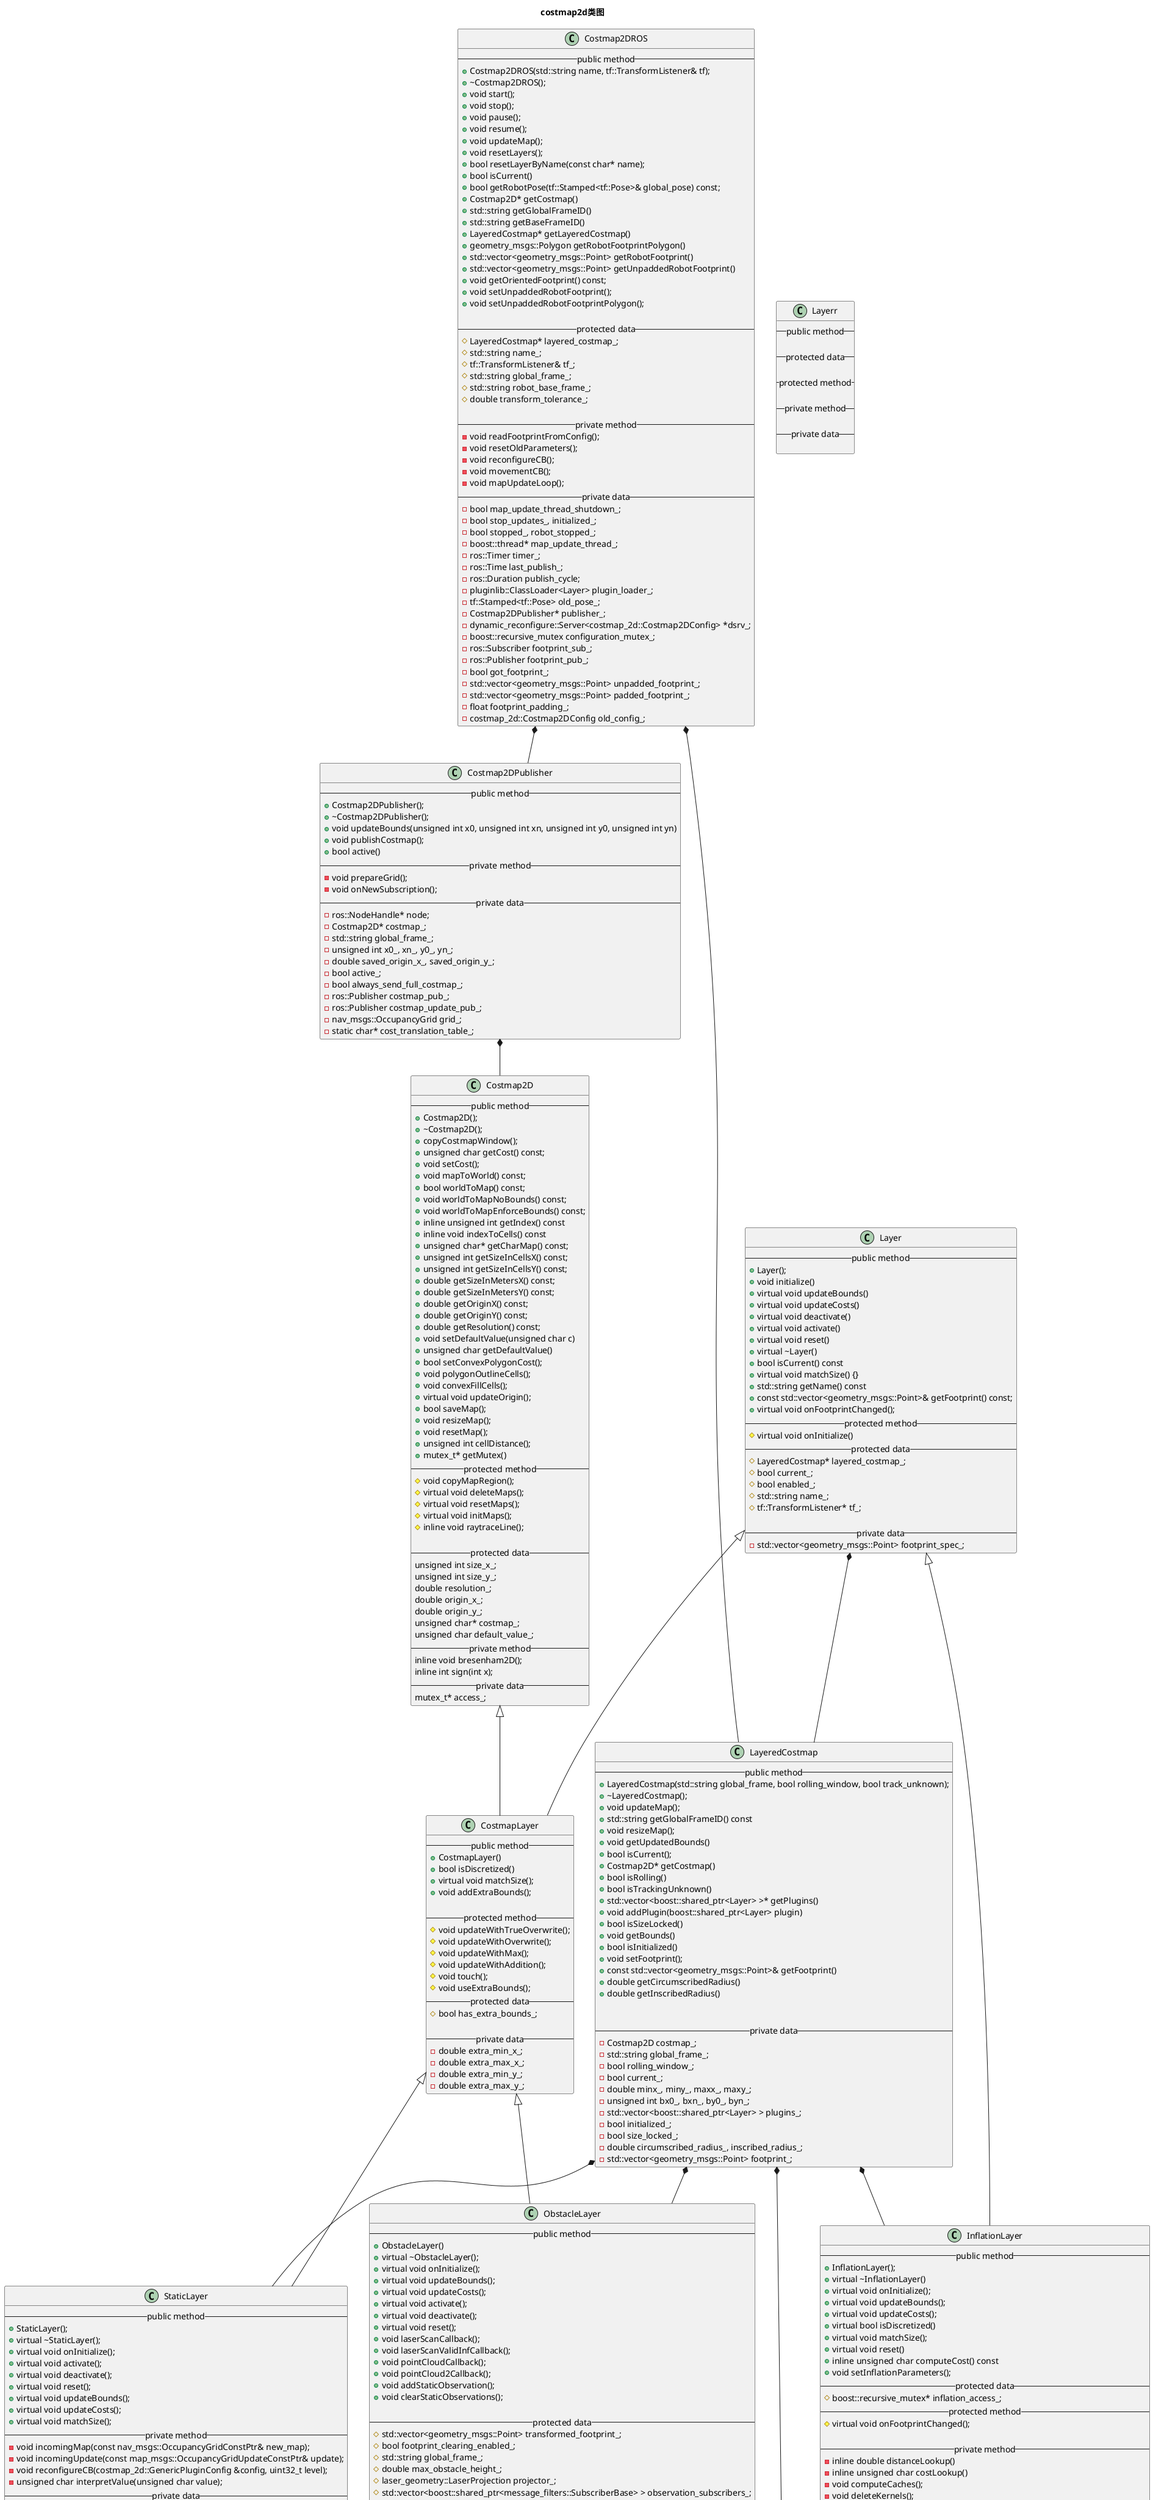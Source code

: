 @startuml
Title "costmap2d类图"


class Costmap2D{
-- public method --
+Costmap2D();
+~Costmap2D();
+copyCostmapWindow();
+unsigned char getCost() const;
+void setCost();
+void mapToWorld() const;
+bool worldToMap() const;
+void worldToMapNoBounds() const;
+void worldToMapEnforceBounds() const;
+inline unsigned int getIndex() const
+inline void indexToCells() const
+unsigned char* getCharMap() const;
+unsigned int getSizeInCellsX() const;
+unsigned int getSizeInCellsY() const;
+double getSizeInMetersX() const;
+double getSizeInMetersY() const;
+double getOriginX() const;
+double getOriginY() const;
+double getResolution() const;
+void setDefaultValue(unsigned char c)
+unsigned char getDefaultValue()
+bool setConvexPolygonCost();
+void polygonOutlineCells();
+void convexFillCells();
+virtual void updateOrigin();
+bool saveMap();
+void resizeMap();
+void resetMap();
+unsigned int cellDistance();
+mutex_t* getMutex()
-- protected method --
#void copyMapRegion();
#virtual void deleteMaps();
#virtual void resetMaps();
#virtual void initMaps();
#inline void raytraceLine();

-- protected data --
  unsigned int size_x_;
  unsigned int size_y_;
  double resolution_;
  double origin_x_;
  double origin_y_;
  unsigned char* costmap_;
  unsigned char default_value_;
-- private method --
inline void bresenham2D();
inline int sign(int x);
-- private data --
mutex_t* access_;
}

class Layer{
-- public method --
+Layer();
+void initialize()
+virtual void updateBounds()
+virtual void updateCosts()
+virtual void deactivate()
+virtual void activate()
+virtual void reset()
+virtual ~Layer()
+bool isCurrent() const
+virtual void matchSize() {}
+std::string getName() const
+const std::vector<geometry_msgs::Point>& getFootprint() const;
+virtual void onFootprintChanged();
-- protected method --
#virtual void onInitialize()
-- protected data --
#LayeredCostmap* layered_costmap_;
#bool current_;
#bool enabled_;
#std::string name_;
#tf::TransformListener* tf_;

-- private data --
-std::vector<geometry_msgs::Point> footprint_spec_;
}

class CostmapLayer{
-- public method --
+CostmapLayer()
+bool isDiscretized()
+virtual void matchSize();
+void addExtraBounds();

-- protected method --
#void updateWithTrueOverwrite();
#void updateWithOverwrite();
#void updateWithMax();
#void updateWithAddition();
#void touch();
#void useExtraBounds();
-- protected data --
#bool has_extra_bounds_;

-- private data --
-double extra_min_x_;
-double extra_max_x_;
-double extra_min_y_;
-double extra_max_y_;
}


class LayeredCostmap{
-- public method --
+LayeredCostmap(std::string global_frame, bool rolling_window, bool track_unknown);
+~LayeredCostmap();
+void updateMap();
+std::string getGlobalFrameID() const
+void resizeMap();
+void getUpdatedBounds()
+bool isCurrent();
+Costmap2D* getCostmap()
+bool isRolling()
+bool isTrackingUnknown()
+std::vector<boost::shared_ptr<Layer> >* getPlugins()
+void addPlugin(boost::shared_ptr<Layer> plugin)
+bool isSizeLocked()
+void getBounds()
+bool isInitialized()
+void setFootprint();
+const std::vector<geometry_msgs::Point>& getFootprint()
+double getCircumscribedRadius()
+double getInscribedRadius()


-- private data --
-Costmap2D costmap_;
-std::string global_frame_;
-bool rolling_window_;
-bool current_;
-double minx_, miny_, maxx_, maxy_;
-unsigned int bx0_, bxn_, by0_, byn_;
-std::vector<boost::shared_ptr<Layer> > plugins_;
-bool initialized_;
-bool size_locked_;
-double circumscribed_radius_, inscribed_radius_;
-std::vector<geometry_msgs::Point> footprint_;
}

class Observation{
 -- public method --
+Observation()
+virtual ~Observation()
 -- public data --
+geometry_msgs::Point origin_;
+pcl::PointCloud<pcl::PointXYZ>* cloud_;
+double obstacle_range_, raytrace_range_;
}
class ObservationBuffer{
-- public method --
+ObservationBuffer();
+~ObservationBuffer();
+bool setGlobalFrame(const std::string new_global_frame);
+void bufferCloud(const sensor_msgs::PointCloud2& cloud);
+void bufferCloud(const pcl::PointCloud<pcl::PointXYZ>& cloud);
+void getObservations(std::vector<Observation>& observations);
+bool isCurrent() const;
+inline void lock()
+inline void unlock()
+void resetLastUpdated();

-- private method --
-void purgeStaleObservations();
-- private data --
-tf::TransformListener& tf_;
-const ros::Duration observation_keep_time_;
-const ros::Duration expected_update_rate_;
-ros::Time last_updated_;
-std::string global_frame_;
-std::string sensor_frame_;
-std::list<Observation> observation_list_;
-std::string topic_name_;
-double min_obstacle_height_, max_obstacle_height_;
-boost::recursive_mutex lock_;
-double obstacle_range_, raytrace_range_;
-double tf_tolerance_;
}
class ObstacleLayer{
-- public method --
+ObstacleLayer()
+virtual ~ObstacleLayer();
+virtual void onInitialize();
+virtual void updateBounds();
+virtual void updateCosts();
+virtual void activate();
+virtual void deactivate();
+virtual void reset();
+void laserScanCallback();
+void laserScanValidInfCallback();
+void pointCloudCallback();
+void pointCloud2Callback();
+void addStaticObservation();
+void clearStaticObservations();

-- protected data --
#std::vector<geometry_msgs::Point> transformed_footprint_;
#bool footprint_clearing_enabled_;
#std::string global_frame_;
#double max_obstacle_height_;
#laser_geometry::LaserProjection projector_;
#std::vector<boost::shared_ptr<message_filters::SubscriberBase> > observation_subscribers_;
#std::vector<boost::shared_ptr<tf::MessageFilterBase> > observation_notifiers_;
#std::vector<boost::shared_ptr<costmap_2d::ObservationBuffer> > observation_buffers_;
#std::vector<boost::shared_ptr<costmap_2d::ObservationBuffer> > marking_buffers_;
#std::vector<boost::shared_ptr<costmap_2d::ObservationBuffer> > clearing_buffers_;
#std::vector<costmap_2d::Observation> static_clearing_observations_;
#std::vector<costmap_2d::Observation> static_marking_observations_;
#bool rolling_window_;
#dynamic_reconfigure::Server<costmap_2d::ObstaclePluginConfig> *dsrv_;
#int combination_method_;
-- protected method --
#virtual void setupDynamicReconfigure();
#bool getMarkingObservations() const;
#bool getClearingObservations() const;
#virtual void raytraceFreespace();
#void updateRaytraceBounds();
#void updateFootprint();
-- private method --
-void reconfigureCB();


}
class StaticLayer{
-- public method --
+StaticLayer();
+virtual ~StaticLayer();
+virtual void onInitialize();
+virtual void activate();
+virtual void deactivate();
+virtual void reset();
+virtual void updateBounds();
+virtual void updateCosts();
+virtual void matchSize();
-- private method --
-void incomingMap(const nav_msgs::OccupancyGridConstPtr& new_map);
-void incomingUpdate(const map_msgs::OccupancyGridUpdateConstPtr& update);
-void reconfigureCB(costmap_2d::GenericPluginConfig &config, uint32_t level);
-unsigned char interpretValue(unsigned char value);
-- private data --
-std::string global_frame_;
-std::string map_frame_;
-bool subscribe_to_updates_;
-bool map_received_;
-bool has_updated_data_;
-unsigned int x_, y_, width_, height_;
-bool track_unknown_space_;
-bool use_maximum_;
-bool first_map_only_;
-bool trinary_costmap_;
-ros::Subscriber map_sub_, map_update_sub_;
-unsigned char lethal_threshold_, unknown_cost_value_;
-dynamic_reconfigure::Server<costmap_2d::GenericPluginConfig> *dsrv_;
}
class VoxelLayer{
-- public method --
+VoxelLayer()
+virtual ~VoxelLayer();
+virtual void onInitialize();
+virtual void updateBounds();
+void updateOrigin();
+bool isDiscretized()
+virtual void matchSize();
+virtual void reset();
-- protected method --
#virtual void setupDynamicReconfigure();
#virtual void resetMaps();
-- private method --
-void reconfigureCB();
-void clearNonLethal();
-virtual void raytraceFreespace();
-inline bool worldToMap3DFloat()
-inline bool worldToMap3D()
-inline void mapToWorld3D()
-inline double dist()

 -- private data --
-dynamic_reconfigure::Server<costmap_2d::VoxelPluginConfig> *voxel_dsrv_;
-bool publish_voxel_;
-ros::Publisher voxel_pub_;
-voxel_grid::VoxelGrid voxel_grid_;
-double z_resolution_, origin_z_;
-unsigned int unknown_threshold_, mark_threshold_, size_z_;
-ros::Publisher clearing_endpoints_pub_;
-sensor_msgs::PointCloud clearing_endpoints_;
}
class InflationLayer
{
-- public method --
+InflationLayer();
+virtual ~InflationLayer()
+virtual void onInitialize();
+virtual void updateBounds();
+virtual void updateCosts();
+virtual bool isDiscretized()
+virtual void matchSize();
+virtual void reset()
+inline unsigned char computeCost() const
+void setInflationParameters();
-- protected data --
#boost::recursive_mutex* inflation_access_;
-- protected method --
#virtual void onFootprintChanged();

-- private method --
-inline double distanceLookup()
-inline unsigned char costLookup()
-void computeCaches();
-void deleteKernels();
-void inflate_area();
-unsigned int cellDistance()
-inline void enqueue();
-- private data --
-double inflation_radius_, inscribed_radius_, weight_;
-bool inflate_unknown_;
-unsigned int cell_inflation_radius_;
-unsigned int cached_cell_inflation_radius_;
-std::map<double, std::vector<CellData> > inflation_cells_;
-double resolution_;
-bool* seen_;
-int seen_size_;
-unsigned char** cached_costs_;
-double** cached_distances_;
-double last_min_x_, last_min_y_, last_max_x_, last_max_y_;
-dynamic_reconfigure::Server<costmap_2d::InflationPluginConfig> *dsrv_;
-void reconfigureCB(costmap_2d::InflationPluginConfig &config, uint32_t level);
-bool need_reinflation_;
}



class Costmap2DPublisher
{
-- public method --
+Costmap2DPublisher();
+~Costmap2DPublisher();
+void updateBounds(unsigned int x0, unsigned int xn, unsigned int y0, unsigned int yn)
+void publishCostmap();
+bool active()
-- private method --
-void prepareGrid();
-void onNewSubscription();
-- private data --
-ros::NodeHandle* node;
-Costmap2D* costmap_;
-std::string global_frame_;
-unsigned int x0_, xn_, y0_, yn_;
-double saved_origin_x_, saved_origin_y_;
-bool active_;
-bool always_send_full_costmap_;
-ros::Publisher costmap_pub_;
-ros::Publisher costmap_update_pub_;
-nav_msgs::OccupancyGrid grid_;
-static char* cost_translation_table_;
}

class Costmap2DROS
{
-- public method --
+Costmap2DROS(std::string name, tf::TransformListener& tf);
+~Costmap2DROS();
+void start();
+void stop();
+void pause();
+void resume();
+void updateMap();
+void resetLayers();
+bool resetLayerByName(const char* name);
+bool isCurrent()
+bool getRobotPose(tf::Stamped<tf::Pose>& global_pose) const;
+Costmap2D* getCostmap()
+std::string getGlobalFrameID()
+std::string getBaseFrameID()
+LayeredCostmap* getLayeredCostmap()
+geometry_msgs::Polygon getRobotFootprintPolygon()
+std::vector<geometry_msgs::Point> getRobotFootprint()
+std::vector<geometry_msgs::Point> getUnpaddedRobotFootprint()
+void getOrientedFootprint() const;
+void setUnpaddedRobotFootprint();
+void setUnpaddedRobotFootprintPolygon();

-- protected data --
#LayeredCostmap* layered_costmap_;
#std::string name_;
#tf::TransformListener& tf_;
#std::string global_frame_;
#std::string robot_base_frame_;
#double transform_tolerance_;

-- private method --
-void readFootprintFromConfig();
-void resetOldParameters();
-void reconfigureCB();
-void movementCB();
-void mapUpdateLoop();
-- private data --
-bool map_update_thread_shutdown_;
-bool stop_updates_, initialized_;
-bool stopped_, robot_stopped_;
-boost::thread* map_update_thread_;
-ros::Timer timer_;
-ros::Time last_publish_;
-ros::Duration publish_cycle;
-pluginlib::ClassLoader<Layer> plugin_loader_;
-tf::Stamped<tf::Pose> old_pose_;
-Costmap2DPublisher* publisher_;
-dynamic_reconfigure::Server<costmap_2d::Costmap2DConfig> *dsrv_;
-boost::recursive_mutex configuration_mutex_;
-ros::Subscriber footprint_sub_;
-ros::Publisher footprint_pub_;
-bool got_footprint_;
-std::vector<geometry_msgs::Point> unpadded_footprint_;
-std::vector<geometry_msgs::Point> padded_footprint_;
-float footprint_padding_;
-costmap_2d::Costmap2DConfig old_config_;
}





Costmap2DROS *-- Costmap2DPublisher
Costmap2DROS *-- LayeredCostmap
Costmap2DPublisher *-- Costmap2D
Layer *-- LayeredCostmap
LayeredCostmap *-- InflationLayer
LayeredCostmap *-- ObstacleLayer
LayeredCostmap *-- StaticLayer
LayeredCostmap *-- VoxelLayer

ObstacleLayer *-- ObservationBuffer
ObservationBuffer *-- Observation
Layer <|-- InflationLayer

CostmapLayer <|-- StaticLayer
Costmap2D <|-- CostmapLayer
Layer <|-- CostmapLayer
CostmapLayer <|-- ObstacleLayer
ObstacleLayer <|-- VoxelLayer





class Layerr{
-- public method --

-- protected data --

-- protected method --

-- private method --

-- private data --

}

@enduml